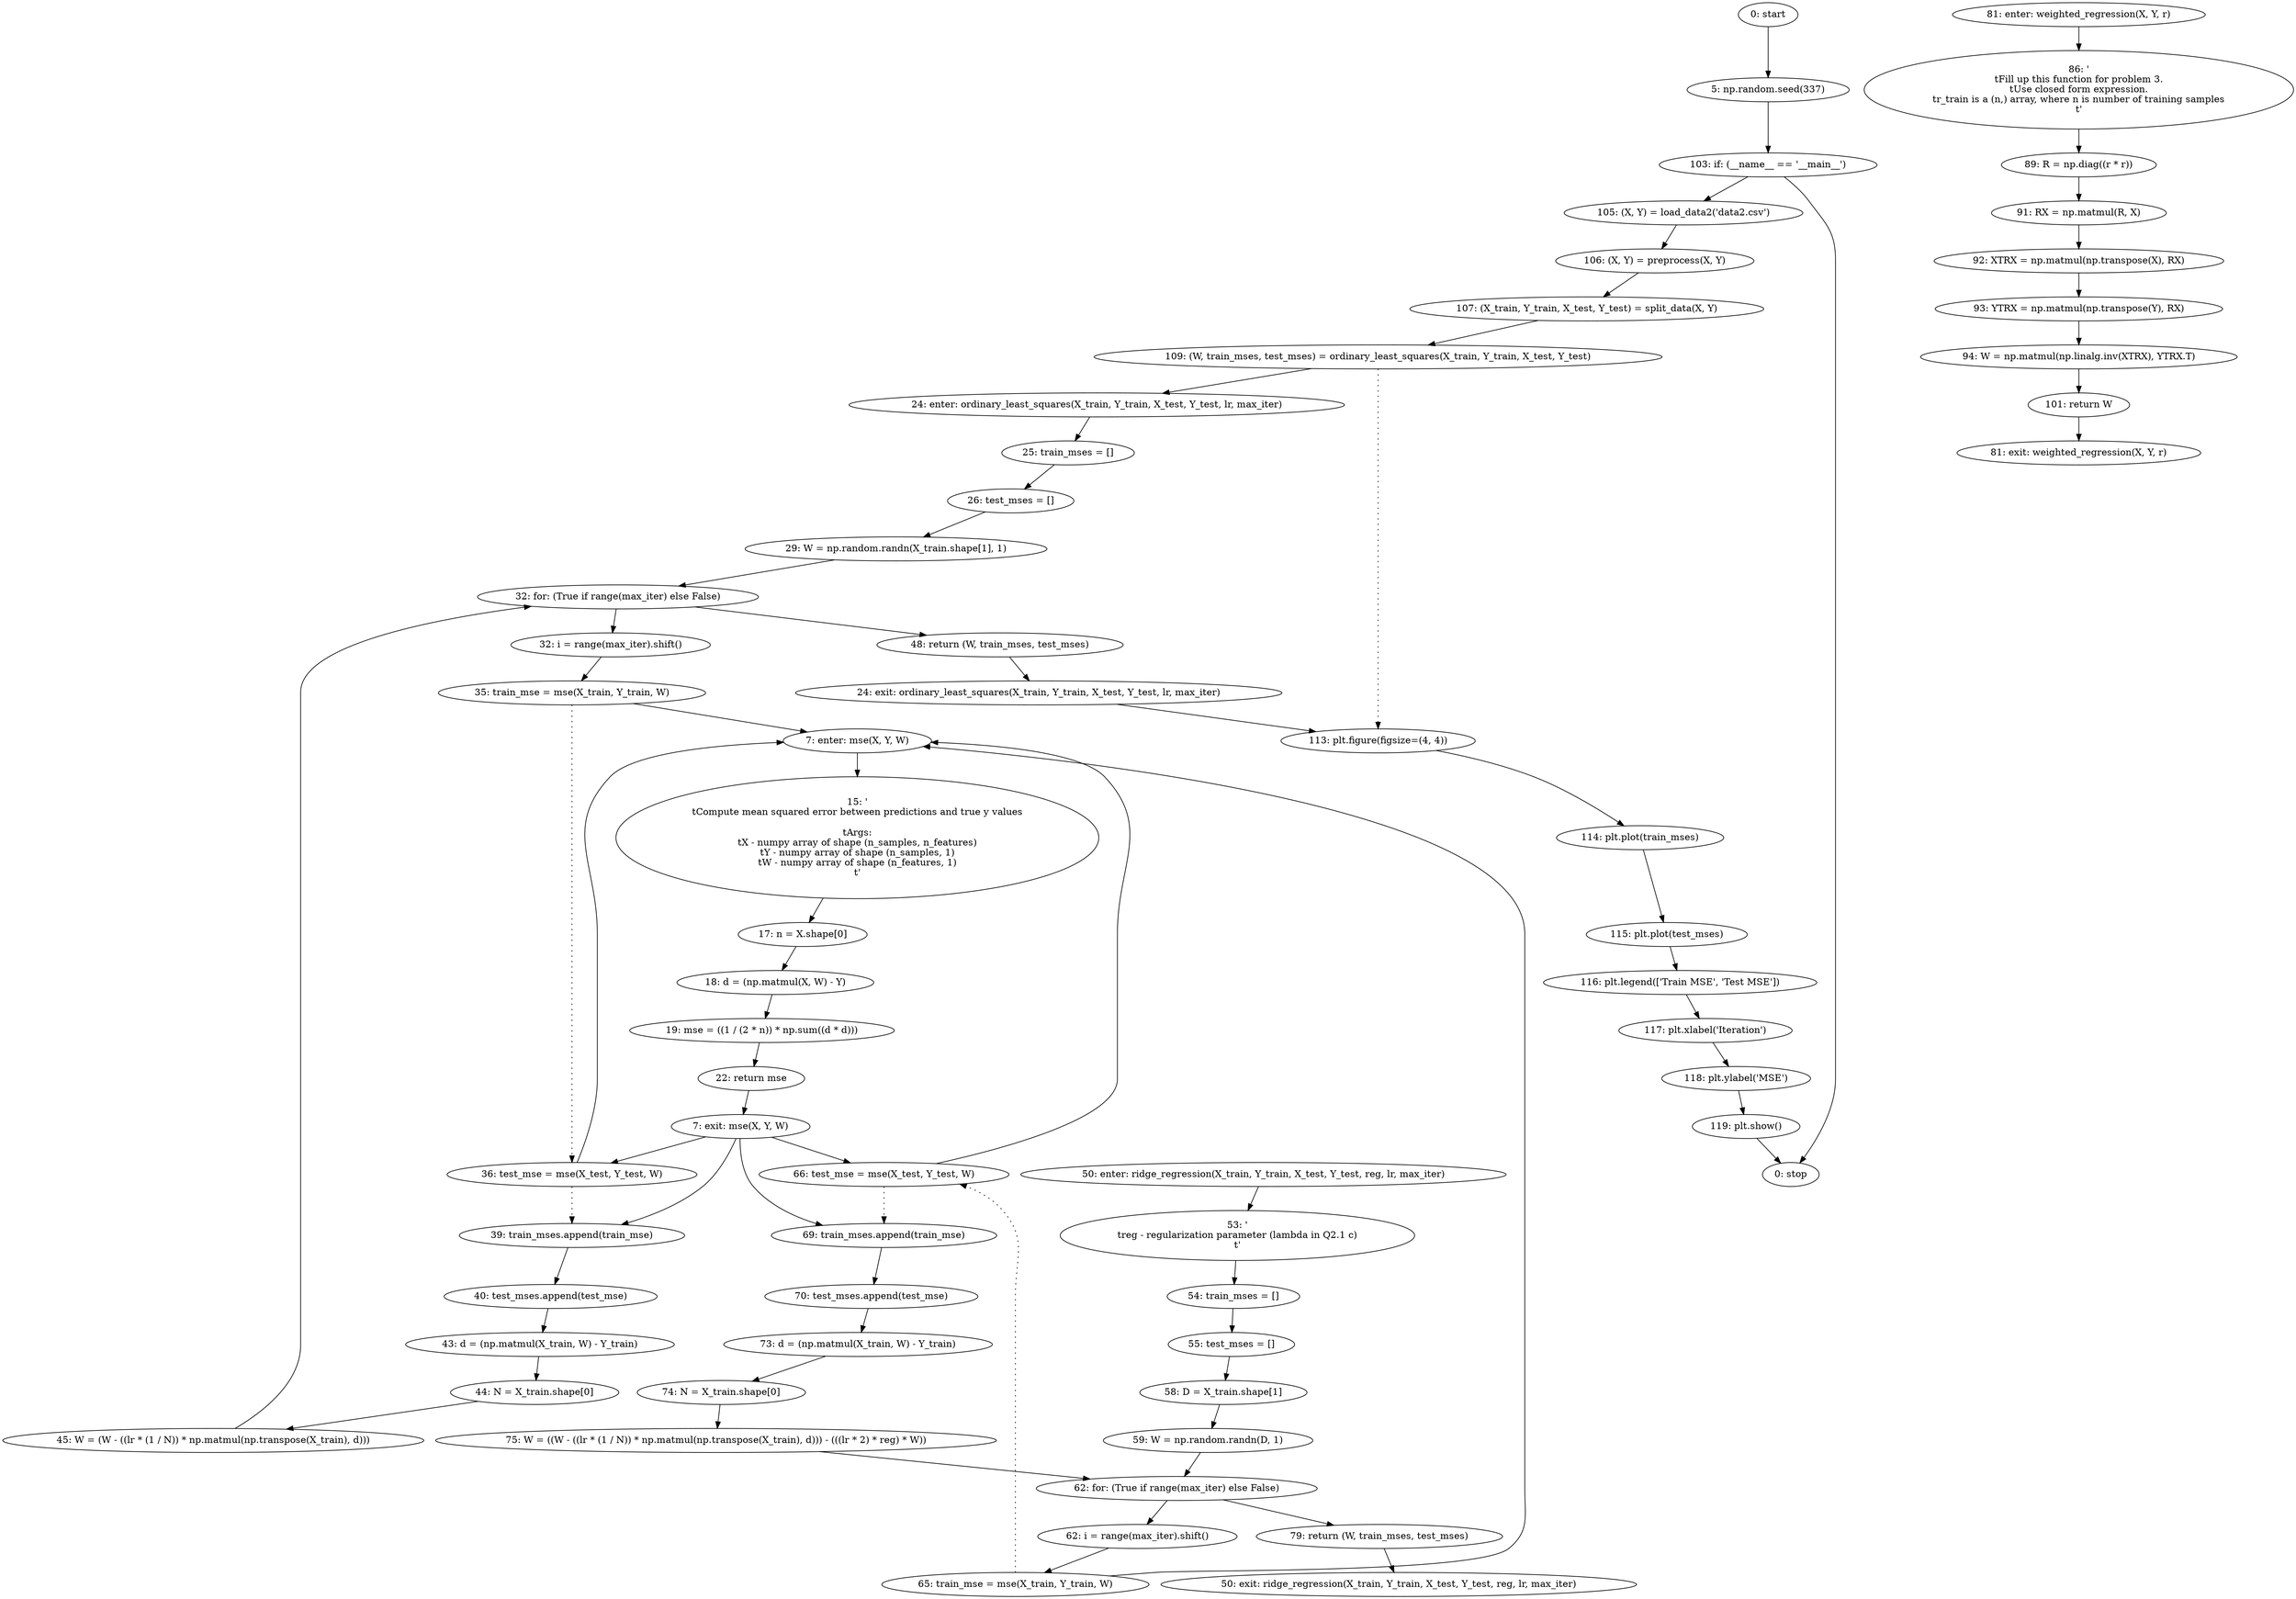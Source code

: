 strict digraph "" {
	node [label="\N"];
	0	 [label="0: start"];
	1	 [label="5: np.random.seed(337)"];
	0 -> 1;
	50	 [label="103: if: (__name__ == '__main__')"];
	1 -> 50;
	51	 [label="105: (X, Y) = load_data2('data2.csv')"];
	50 -> 51;
	62	 [label="0: stop"];
	50 -> 62;
	2	 [label="7: enter: mse(X, Y, W)"];
	4	 [label="15: '\n\tCompute mean squared error between predictions and true y values\n\n\tArgs:\n\tX - numpy array of shape (n_samples, n_features)\n\tY \
- numpy array of shape (n_samples, 1)\n\tW - numpy array of shape (n_features, 1)\n\t'"];
	2 -> 4;
	5	 [label="17: n = X.shape[0]"];
	4 -> 5;
	16	 [label="35: train_mse = mse(X_train, Y_train, W)"];
	16 -> 2;
	17	 [label="36: test_mse = mse(X_test, Y_test, W)"];
	16 -> 17	 [style=dotted,
		weight=100];
	17 -> 2;
	18	 [label="39: train_mses.append(train_mse)"];
	17 -> 18	 [style=dotted,
		weight=100];
	19	 [label="40: test_mses.append(test_mse)"];
	18 -> 19;
	33	 [label="65: train_mse = mse(X_train, Y_train, W)"];
	33 -> 2;
	34	 [label="66: test_mse = mse(X_test, Y_test, W)"];
	33 -> 34	 [style=dotted,
		weight=100];
	34 -> 2;
	35	 [label="69: train_mses.append(train_mse)"];
	34 -> 35	 [style=dotted,
		weight=100];
	36	 [label="70: test_mses.append(test_mse)"];
	35 -> 36;
	3	 [label="7: exit: mse(X, Y, W)"];
	3 -> 17;
	3 -> 18;
	3 -> 34;
	3 -> 35;
	8	 [label="22: return mse"];
	8 -> 3;
	6	 [label="18: d = (np.matmul(X, W) - Y)"];
	5 -> 6;
	7	 [label="19: mse = ((1 / (2 * n)) * np.sum((d * d)))"];
	6 -> 7;
	7 -> 8;
	9	 [label="24: enter: ordinary_least_squares(X_train, Y_train, X_test, Y_test, lr, max_iter)"];
	11	 [label="25: train_mses = []"];
	9 -> 11;
	12	 [label="26: test_mses = []"];
	11 -> 12;
	54	 [label="109: (W, train_mses, test_mses) = ordinary_least_squares(X_train, Y_train, X_test, Y_test)"];
	54 -> 9;
	55	 [label="113: plt.figure(figsize=(4, 4))"];
	54 -> 55	 [style=dotted,
		weight=100];
	56	 [label="114: plt.plot(train_mses)"];
	55 -> 56;
	10	 [label="24: exit: ordinary_least_squares(X_train, Y_train, X_test, Y_test, lr, max_iter)"];
	10 -> 55;
	23	 [label="48: return (W, train_mses, test_mses)"];
	23 -> 10;
	13	 [label="29: W = np.random.randn(X_train.shape[1], 1)"];
	12 -> 13;
	14	 [label="32: for: (True if range(max_iter) else False)"];
	13 -> 14;
	14 -> 23;
	15	 [label="32: i = range(max_iter).shift()"];
	14 -> 15;
	15 -> 16;
	22	 [label="45: W = (W - ((lr * (1 / N)) * np.matmul(np.transpose(X_train), d)))"];
	22 -> 14;
	20	 [label="43: d = (np.matmul(X_train, W) - Y_train)"];
	19 -> 20;
	21	 [label="44: N = X_train.shape[0]"];
	20 -> 21;
	21 -> 22;
	24	 [label="50: enter: ridge_regression(X_train, Y_train, X_test, Y_test, reg, lr, max_iter)"];
	26	 [label="53: '\n\treg - regularization parameter (lambda in Q2.1 c)\n\t'"];
	24 -> 26;
	27	 [label="54: train_mses = []"];
	26 -> 27;
	25	 [label="50: exit: ridge_regression(X_train, Y_train, X_test, Y_test, reg, lr, max_iter)"];
	40	 [label="79: return (W, train_mses, test_mses)"];
	40 -> 25;
	28	 [label="55: test_mses = []"];
	27 -> 28;
	29	 [label="58: D = X_train.shape[1]"];
	28 -> 29;
	30	 [label="59: W = np.random.randn(D, 1)"];
	29 -> 30;
	31	 [label="62: for: (True if range(max_iter) else False)"];
	30 -> 31;
	31 -> 40;
	32	 [label="62: i = range(max_iter).shift()"];
	31 -> 32;
	32 -> 33;
	39	 [label="75: W = ((W - ((lr * (1 / N)) * np.matmul(np.transpose(X_train), d))) - (((lr * 2) * reg) * W))"];
	39 -> 31;
	37	 [label="73: d = (np.matmul(X_train, W) - Y_train)"];
	36 -> 37;
	38	 [label="74: N = X_train.shape[0]"];
	37 -> 38;
	38 -> 39;
	41	 [label="81: enter: weighted_regression(X, Y, r)"];
	43	 [label="86: '\n\tFill up this function for problem 3.\n\tUse closed form expression.\n\tr_train is a (n,) array, where n is number of training \
samples\n\t'"];
	41 -> 43;
	44	 [label="89: R = np.diag((r * r))"];
	43 -> 44;
	42	 [label="81: exit: weighted_regression(X, Y, r)"];
	49	 [label="101: return W"];
	49 -> 42;
	45	 [label="91: RX = np.matmul(R, X)"];
	44 -> 45;
	46	 [label="92: XTRX = np.matmul(np.transpose(X), RX)"];
	45 -> 46;
	47	 [label="93: YTRX = np.matmul(np.transpose(Y), RX)"];
	46 -> 47;
	48	 [label="94: W = np.matmul(np.linalg.inv(XTRX), YTRX.T)"];
	47 -> 48;
	48 -> 49;
	52	 [label="106: (X, Y) = preprocess(X, Y)"];
	51 -> 52;
	53	 [label="107: (X_train, Y_train, X_test, Y_test) = split_data(X, Y)"];
	52 -> 53;
	53 -> 54;
	57	 [label="115: plt.plot(test_mses)"];
	56 -> 57;
	58	 [label="116: plt.legend(['Train MSE', 'Test MSE'])"];
	57 -> 58;
	59	 [label="117: plt.xlabel('Iteration')"];
	58 -> 59;
	60	 [label="118: plt.ylabel('MSE')"];
	59 -> 60;
	61	 [label="119: plt.show()"];
	60 -> 61;
	61 -> 62;
}

